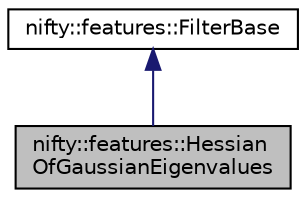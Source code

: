 digraph "nifty::features::HessianOfGaussianEigenvalues"
{
  edge [fontname="Helvetica",fontsize="10",labelfontname="Helvetica",labelfontsize="10"];
  node [fontname="Helvetica",fontsize="10",shape=record];
  Node1 [label="nifty::features::Hessian\lOfGaussianEigenvalues",height=0.2,width=0.4,color="black", fillcolor="grey75", style="filled", fontcolor="black"];
  Node2 -> Node1 [dir="back",color="midnightblue",fontsize="10",style="solid"];
  Node2 [label="nifty::features::FilterBase",height=0.2,width=0.4,color="black", fillcolor="white", style="filled",URL="$structnifty_1_1features_1_1FilterBase.html"];
}
